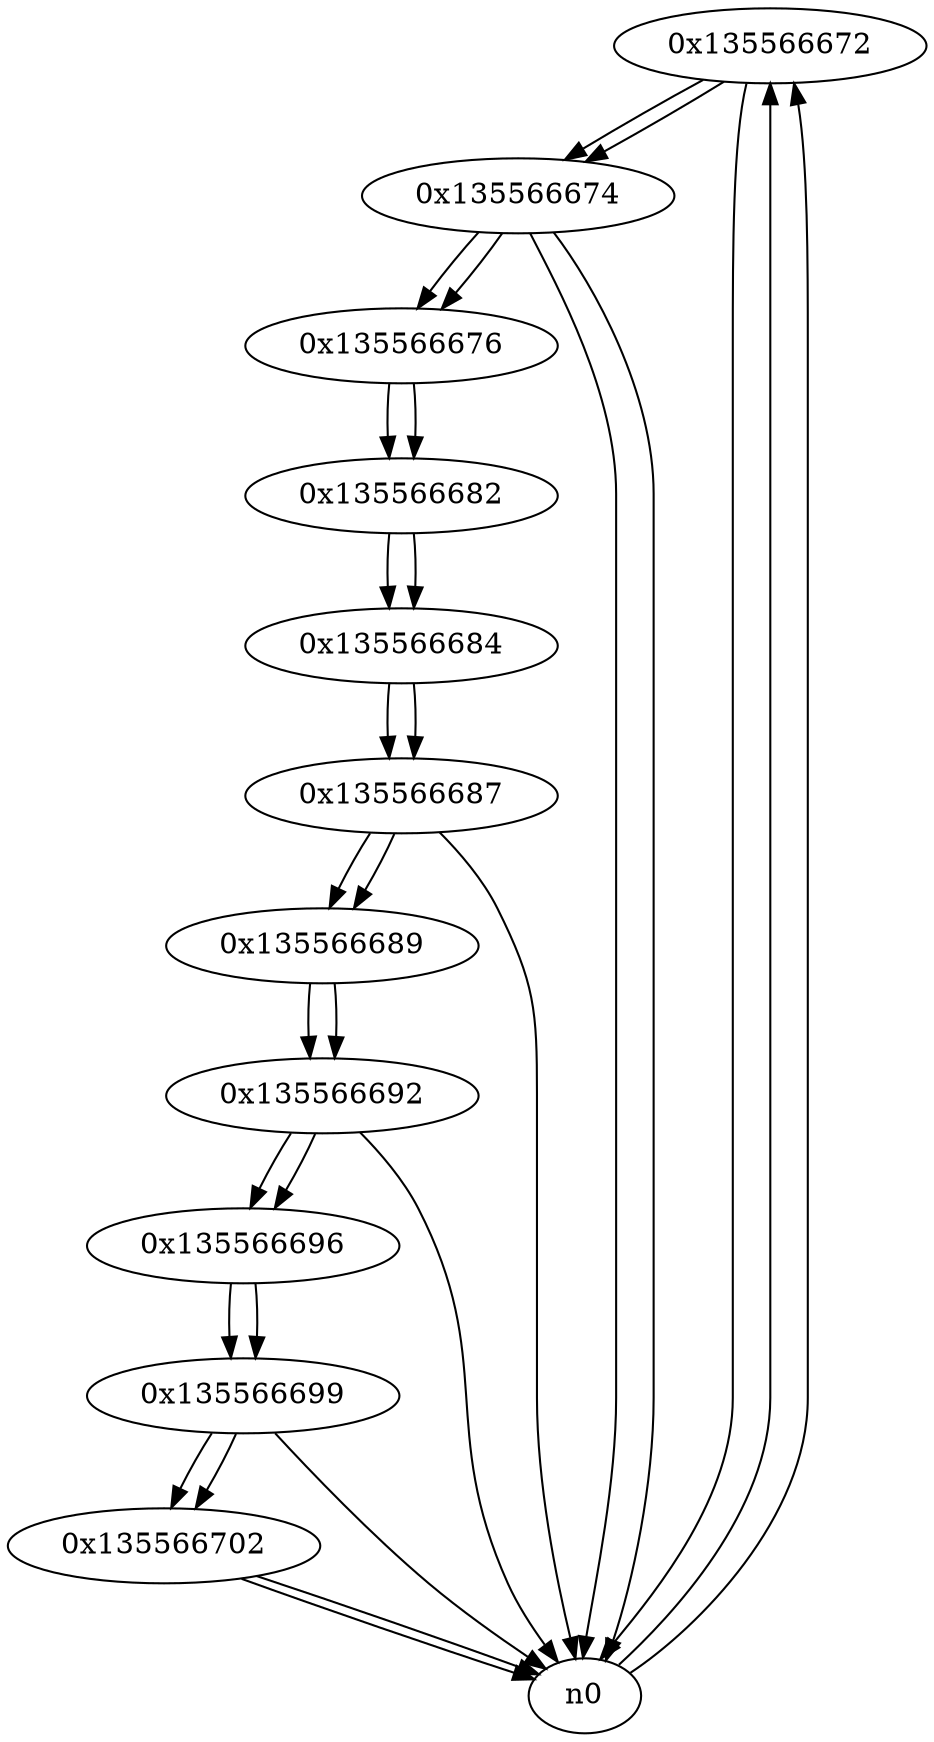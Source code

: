 digraph G{
/* nodes */
  n1 [label="0x135566672"]
  n2 [label="0x135566674"]
  n3 [label="0x135566676"]
  n4 [label="0x135566682"]
  n5 [label="0x135566684"]
  n6 [label="0x135566687"]
  n7 [label="0x135566689"]
  n8 [label="0x135566692"]
  n9 [label="0x135566696"]
  n10 [label="0x135566699"]
  n11 [label="0x135566702"]
/* edges */
n1 -> n2;
n1 -> n0;
n0 -> n1;
n0 -> n1;
n2 -> n0;
n2 -> n3;
n2 -> n0;
n1 -> n2;
n3 -> n4;
n2 -> n3;
n4 -> n5;
n3 -> n4;
n5 -> n6;
n4 -> n5;
n6 -> n7;
n6 -> n0;
n5 -> n6;
n7 -> n8;
n6 -> n7;
n8 -> n9;
n8 -> n0;
n7 -> n8;
n9 -> n10;
n8 -> n9;
n10 -> n11;
n10 -> n0;
n9 -> n10;
n11 -> n0;
n11 -> n0;
n10 -> n11;
}
